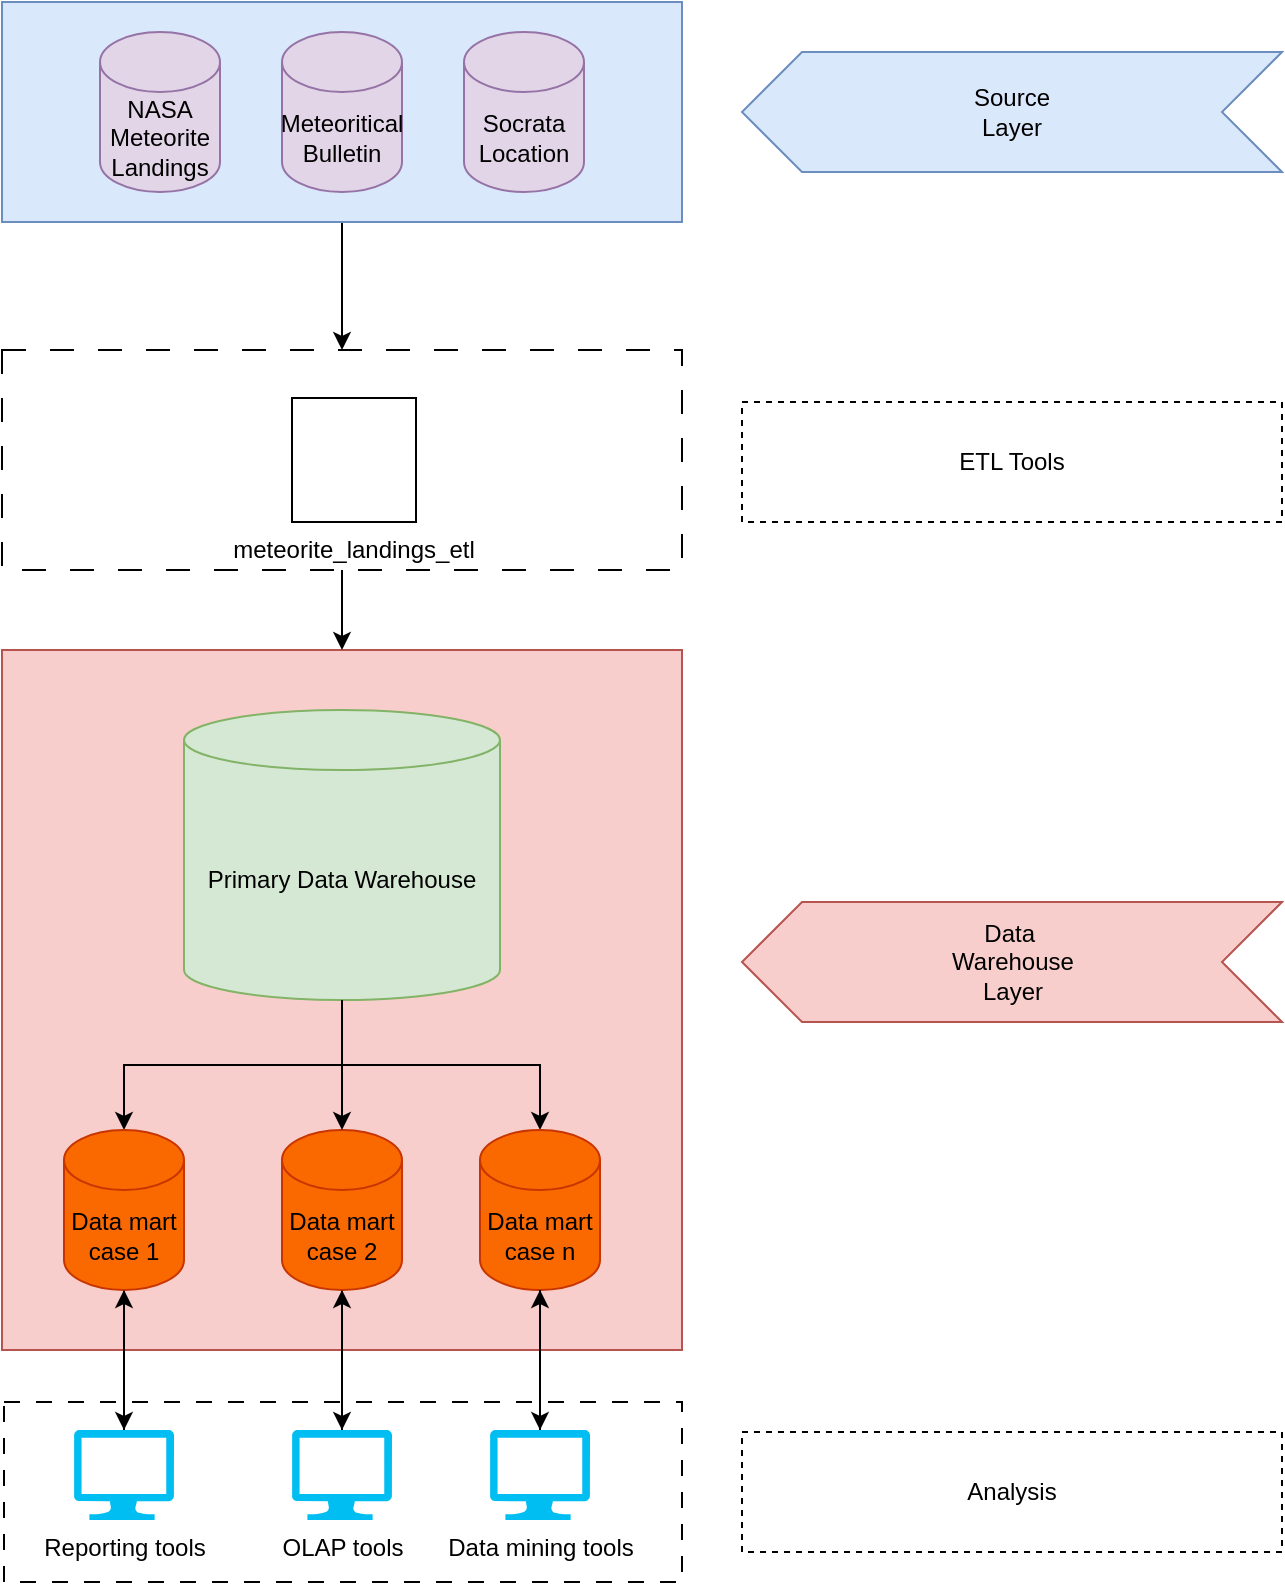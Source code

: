 <mxfile version="24.7.6">
  <diagram name="Pagina-1" id="6pU4iTIbEE54Q4OwRedY">
    <mxGraphModel dx="1368" dy="618" grid="1" gridSize="10" guides="1" tooltips="1" connect="1" arrows="1" fold="1" page="1" pageScale="1" pageWidth="827" pageHeight="1169" math="0" shadow="0">
      <root>
        <mxCell id="0" />
        <mxCell id="1" parent="0" />
        <mxCell id="XJUEB8vd6OtwFzpqkmMM-49" value="" style="rounded=0;whiteSpace=wrap;html=1;dashed=1;dashPattern=8 8;" parent="1" vertex="1">
          <mxGeometry x="121" y="740" width="339" height="90" as="geometry" />
        </mxCell>
        <mxCell id="XJUEB8vd6OtwFzpqkmMM-19" value="" style="rounded=0;whiteSpace=wrap;html=1;fillColor=#f8cecc;strokeColor=#b85450;" parent="1" vertex="1">
          <mxGeometry x="120" y="364" width="340" height="350" as="geometry" />
        </mxCell>
        <mxCell id="XJUEB8vd6OtwFzpqkmMM-38" style="edgeStyle=orthogonalEdgeStyle;rounded=0;orthogonalLoop=1;jettySize=auto;html=1;entryX=0.5;entryY=0;entryDx=0;entryDy=0;" parent="1" source="XJUEB8vd6OtwFzpqkmMM-12" target="XJUEB8vd6OtwFzpqkmMM-8" edge="1">
          <mxGeometry relative="1" as="geometry" />
        </mxCell>
        <mxCell id="XJUEB8vd6OtwFzpqkmMM-12" value="" style="rounded=0;whiteSpace=wrap;html=1;fillColor=#dae8fc;strokeColor=#6c8ebf;" parent="1" vertex="1">
          <mxGeometry x="120" y="40" width="340" height="110" as="geometry" />
        </mxCell>
        <mxCell id="XJUEB8vd6OtwFzpqkmMM-37" style="edgeStyle=orthogonalEdgeStyle;rounded=0;orthogonalLoop=1;jettySize=auto;html=1;" parent="1" source="XJUEB8vd6OtwFzpqkmMM-8" edge="1">
          <mxGeometry relative="1" as="geometry">
            <mxPoint x="290" y="364" as="targetPoint" />
          </mxGeometry>
        </mxCell>
        <mxCell id="XJUEB8vd6OtwFzpqkmMM-8" value="" style="rounded=0;whiteSpace=wrap;html=1;dashed=1;dashPattern=12 12;" parent="1" vertex="1">
          <mxGeometry x="120" y="214" width="340" height="110" as="geometry" />
        </mxCell>
        <mxCell id="XJUEB8vd6OtwFzpqkmMM-1" value="NASA Meteorite Landings" style="shape=cylinder3;whiteSpace=wrap;html=1;boundedLbl=1;backgroundOutline=1;size=15;fillColor=#e1d5e7;strokeColor=#9673a6;" parent="1" vertex="1">
          <mxGeometry x="169" y="55" width="60" height="80" as="geometry" />
        </mxCell>
        <mxCell id="XJUEB8vd6OtwFzpqkmMM-2" value="Meteoritical Bulletin" style="shape=cylinder3;whiteSpace=wrap;html=1;boundedLbl=1;backgroundOutline=1;size=15;fillColor=#e1d5e7;strokeColor=#9673a6;" parent="1" vertex="1">
          <mxGeometry x="260" y="55" width="60" height="80" as="geometry" />
        </mxCell>
        <mxCell id="XJUEB8vd6OtwFzpqkmMM-3" value="meteorite_landings_etl" style="shape=image;verticalLabelPosition=bottom;labelBackgroundColor=default;verticalAlign=top;aspect=fixed;imageAspect=0;image=https://cdn3.iconfinder.com/data/icons/logos-and-brands-adobe/512/267_Python-512.png;imageBorder=default;" parent="1" vertex="1">
          <mxGeometry x="265" y="238" width="62" height="62" as="geometry" />
        </mxCell>
        <mxCell id="XJUEB8vd6OtwFzpqkmMM-11" value="Socrata Location" style="shape=cylinder3;whiteSpace=wrap;html=1;boundedLbl=1;backgroundOutline=1;size=15;fillColor=#e1d5e7;strokeColor=#9673a6;" parent="1" vertex="1">
          <mxGeometry x="351" y="55" width="60" height="80" as="geometry" />
        </mxCell>
        <mxCell id="XJUEB8vd6OtwFzpqkmMM-34" style="edgeStyle=orthogonalEdgeStyle;rounded=0;orthogonalLoop=1;jettySize=auto;html=1;" parent="1" source="XJUEB8vd6OtwFzpqkmMM-14" target="XJUEB8vd6OtwFzpqkmMM-15" edge="1">
          <mxGeometry relative="1" as="geometry" />
        </mxCell>
        <mxCell id="XJUEB8vd6OtwFzpqkmMM-36" style="edgeStyle=orthogonalEdgeStyle;rounded=0;orthogonalLoop=1;jettySize=auto;html=1;" parent="1" source="XJUEB8vd6OtwFzpqkmMM-14" target="XJUEB8vd6OtwFzpqkmMM-17" edge="1">
          <mxGeometry relative="1" as="geometry" />
        </mxCell>
        <mxCell id="XJUEB8vd6OtwFzpqkmMM-14" value="Primary Data Warehouse" style="shape=cylinder3;whiteSpace=wrap;html=1;boundedLbl=1;backgroundOutline=1;size=15;fillColor=#d5e8d4;strokeColor=#82b366;" parent="1" vertex="1">
          <mxGeometry x="211" y="394" width="158" height="145" as="geometry" />
        </mxCell>
        <mxCell id="XJUEB8vd6OtwFzpqkmMM-28" value="" style="edgeStyle=orthogonalEdgeStyle;rounded=0;orthogonalLoop=1;jettySize=auto;html=1;" parent="1" source="XJUEB8vd6OtwFzpqkmMM-15" target="XJUEB8vd6OtwFzpqkmMM-22" edge="1">
          <mxGeometry relative="1" as="geometry" />
        </mxCell>
        <mxCell id="XJUEB8vd6OtwFzpqkmMM-15" value="Data mart case 1" style="shape=cylinder3;whiteSpace=wrap;html=1;boundedLbl=1;backgroundOutline=1;size=15;fillColor=#fa6800;fontColor=#000000;strokeColor=#C73500;" parent="1" vertex="1">
          <mxGeometry x="151" y="604" width="60" height="80" as="geometry" />
        </mxCell>
        <mxCell id="XJUEB8vd6OtwFzpqkmMM-30" value="" style="edgeStyle=orthogonalEdgeStyle;rounded=0;orthogonalLoop=1;jettySize=auto;html=1;" parent="1" source="XJUEB8vd6OtwFzpqkmMM-16" target="XJUEB8vd6OtwFzpqkmMM-23" edge="1">
          <mxGeometry relative="1" as="geometry" />
        </mxCell>
        <mxCell id="XJUEB8vd6OtwFzpqkmMM-16" value="Data mart case 2" style="shape=cylinder3;whiteSpace=wrap;html=1;boundedLbl=1;backgroundOutline=1;size=15;fillColor=#fa6800;fontColor=#000000;strokeColor=#C73500;" parent="1" vertex="1">
          <mxGeometry x="260" y="604" width="60" height="80" as="geometry" />
        </mxCell>
        <mxCell id="XJUEB8vd6OtwFzpqkmMM-17" value="Data mart case n" style="shape=cylinder3;whiteSpace=wrap;html=1;boundedLbl=1;backgroundOutline=1;size=15;fillColor=#fa6800;fontColor=#000000;strokeColor=#C73500;" parent="1" vertex="1">
          <mxGeometry x="359" y="604" width="60" height="80" as="geometry" />
        </mxCell>
        <mxCell id="XJUEB8vd6OtwFzpqkmMM-27" value="" style="edgeStyle=orthogonalEdgeStyle;rounded=0;orthogonalLoop=1;jettySize=auto;html=1;" parent="1" source="XJUEB8vd6OtwFzpqkmMM-22" target="XJUEB8vd6OtwFzpqkmMM-15" edge="1">
          <mxGeometry relative="1" as="geometry" />
        </mxCell>
        <mxCell id="XJUEB8vd6OtwFzpqkmMM-22" value="Reporting tools" style="verticalLabelPosition=bottom;html=1;verticalAlign=top;align=center;strokeColor=none;fillColor=#00BEF2;shape=mxgraph.azure.computer;pointerEvents=1;" parent="1" vertex="1">
          <mxGeometry x="156" y="754" width="50" height="45" as="geometry" />
        </mxCell>
        <mxCell id="XJUEB8vd6OtwFzpqkmMM-31" style="edgeStyle=orthogonalEdgeStyle;rounded=0;orthogonalLoop=1;jettySize=auto;html=1;" parent="1" source="XJUEB8vd6OtwFzpqkmMM-23" target="XJUEB8vd6OtwFzpqkmMM-16" edge="1">
          <mxGeometry relative="1" as="geometry" />
        </mxCell>
        <mxCell id="XJUEB8vd6OtwFzpqkmMM-23" value="OLAP tools" style="verticalLabelPosition=bottom;html=1;verticalAlign=top;align=center;strokeColor=none;fillColor=#00BEF2;shape=mxgraph.azure.computer;pointerEvents=1;" parent="1" vertex="1">
          <mxGeometry x="265" y="754" width="50" height="45" as="geometry" />
        </mxCell>
        <mxCell id="XJUEB8vd6OtwFzpqkmMM-32" style="edgeStyle=orthogonalEdgeStyle;rounded=0;orthogonalLoop=1;jettySize=auto;html=1;" parent="1" source="XJUEB8vd6OtwFzpqkmMM-26" target="XJUEB8vd6OtwFzpqkmMM-17" edge="1">
          <mxGeometry relative="1" as="geometry" />
        </mxCell>
        <mxCell id="XJUEB8vd6OtwFzpqkmMM-26" value="Data mining tools" style="verticalLabelPosition=bottom;html=1;verticalAlign=top;align=center;strokeColor=none;fillColor=#00BEF2;shape=mxgraph.azure.computer;pointerEvents=1;" parent="1" vertex="1">
          <mxGeometry x="364" y="754" width="50" height="45" as="geometry" />
        </mxCell>
        <mxCell id="XJUEB8vd6OtwFzpqkmMM-33" style="edgeStyle=orthogonalEdgeStyle;rounded=0;orthogonalLoop=1;jettySize=auto;html=1;entryX=0.5;entryY=0;entryDx=0;entryDy=0;entryPerimeter=0;" parent="1" source="XJUEB8vd6OtwFzpqkmMM-17" target="XJUEB8vd6OtwFzpqkmMM-26" edge="1">
          <mxGeometry relative="1" as="geometry" />
        </mxCell>
        <mxCell id="XJUEB8vd6OtwFzpqkmMM-35" style="edgeStyle=orthogonalEdgeStyle;rounded=0;orthogonalLoop=1;jettySize=auto;html=1;entryX=0.5;entryY=0;entryDx=0;entryDy=0;entryPerimeter=0;" parent="1" source="XJUEB8vd6OtwFzpqkmMM-14" target="XJUEB8vd6OtwFzpqkmMM-16" edge="1">
          <mxGeometry relative="1" as="geometry" />
        </mxCell>
        <mxCell id="XJUEB8vd6OtwFzpqkmMM-39" value="" style="html=1;shadow=0;dashed=0;align=center;verticalAlign=middle;shape=mxgraph.arrows2.arrow;dy=0;dx=30;notch=30;rotation=-180;fillColor=#dae8fc;strokeColor=#6c8ebf;" parent="1" vertex="1">
          <mxGeometry x="490" y="65" width="270" height="60" as="geometry" />
        </mxCell>
        <mxCell id="XJUEB8vd6OtwFzpqkmMM-40" value="Source Layer" style="text;html=1;align=center;verticalAlign=middle;whiteSpace=wrap;rounded=0;" parent="1" vertex="1">
          <mxGeometry x="595" y="80" width="60" height="30" as="geometry" />
        </mxCell>
        <mxCell id="XJUEB8vd6OtwFzpqkmMM-45" value="" style="html=1;shadow=0;dashed=0;align=center;verticalAlign=middle;shape=mxgraph.arrows2.arrow;dy=0;dx=30;notch=30;rotation=-180;fillColor=#f8cecc;strokeColor=#b85450;" parent="1" vertex="1">
          <mxGeometry x="490" y="490" width="270" height="60" as="geometry" />
        </mxCell>
        <mxCell id="XJUEB8vd6OtwFzpqkmMM-46" value="Data&amp;nbsp;&lt;div&gt;Warehouse Layer&lt;/div&gt;" style="text;html=1;align=center;verticalAlign=middle;whiteSpace=wrap;rounded=0;" parent="1" vertex="1">
          <mxGeometry x="577.5" y="505" width="95" height="30" as="geometry" />
        </mxCell>
        <mxCell id="XJUEB8vd6OtwFzpqkmMM-47" value="ETL Tools" style="rounded=0;whiteSpace=wrap;html=1;dashed=1;" parent="1" vertex="1">
          <mxGeometry x="490" y="240" width="270" height="60" as="geometry" />
        </mxCell>
        <mxCell id="XJUEB8vd6OtwFzpqkmMM-48" value="Analysis" style="rounded=0;whiteSpace=wrap;html=1;dashed=1;" parent="1" vertex="1">
          <mxGeometry x="490" y="755" width="270" height="60" as="geometry" />
        </mxCell>
      </root>
    </mxGraphModel>
  </diagram>
</mxfile>
